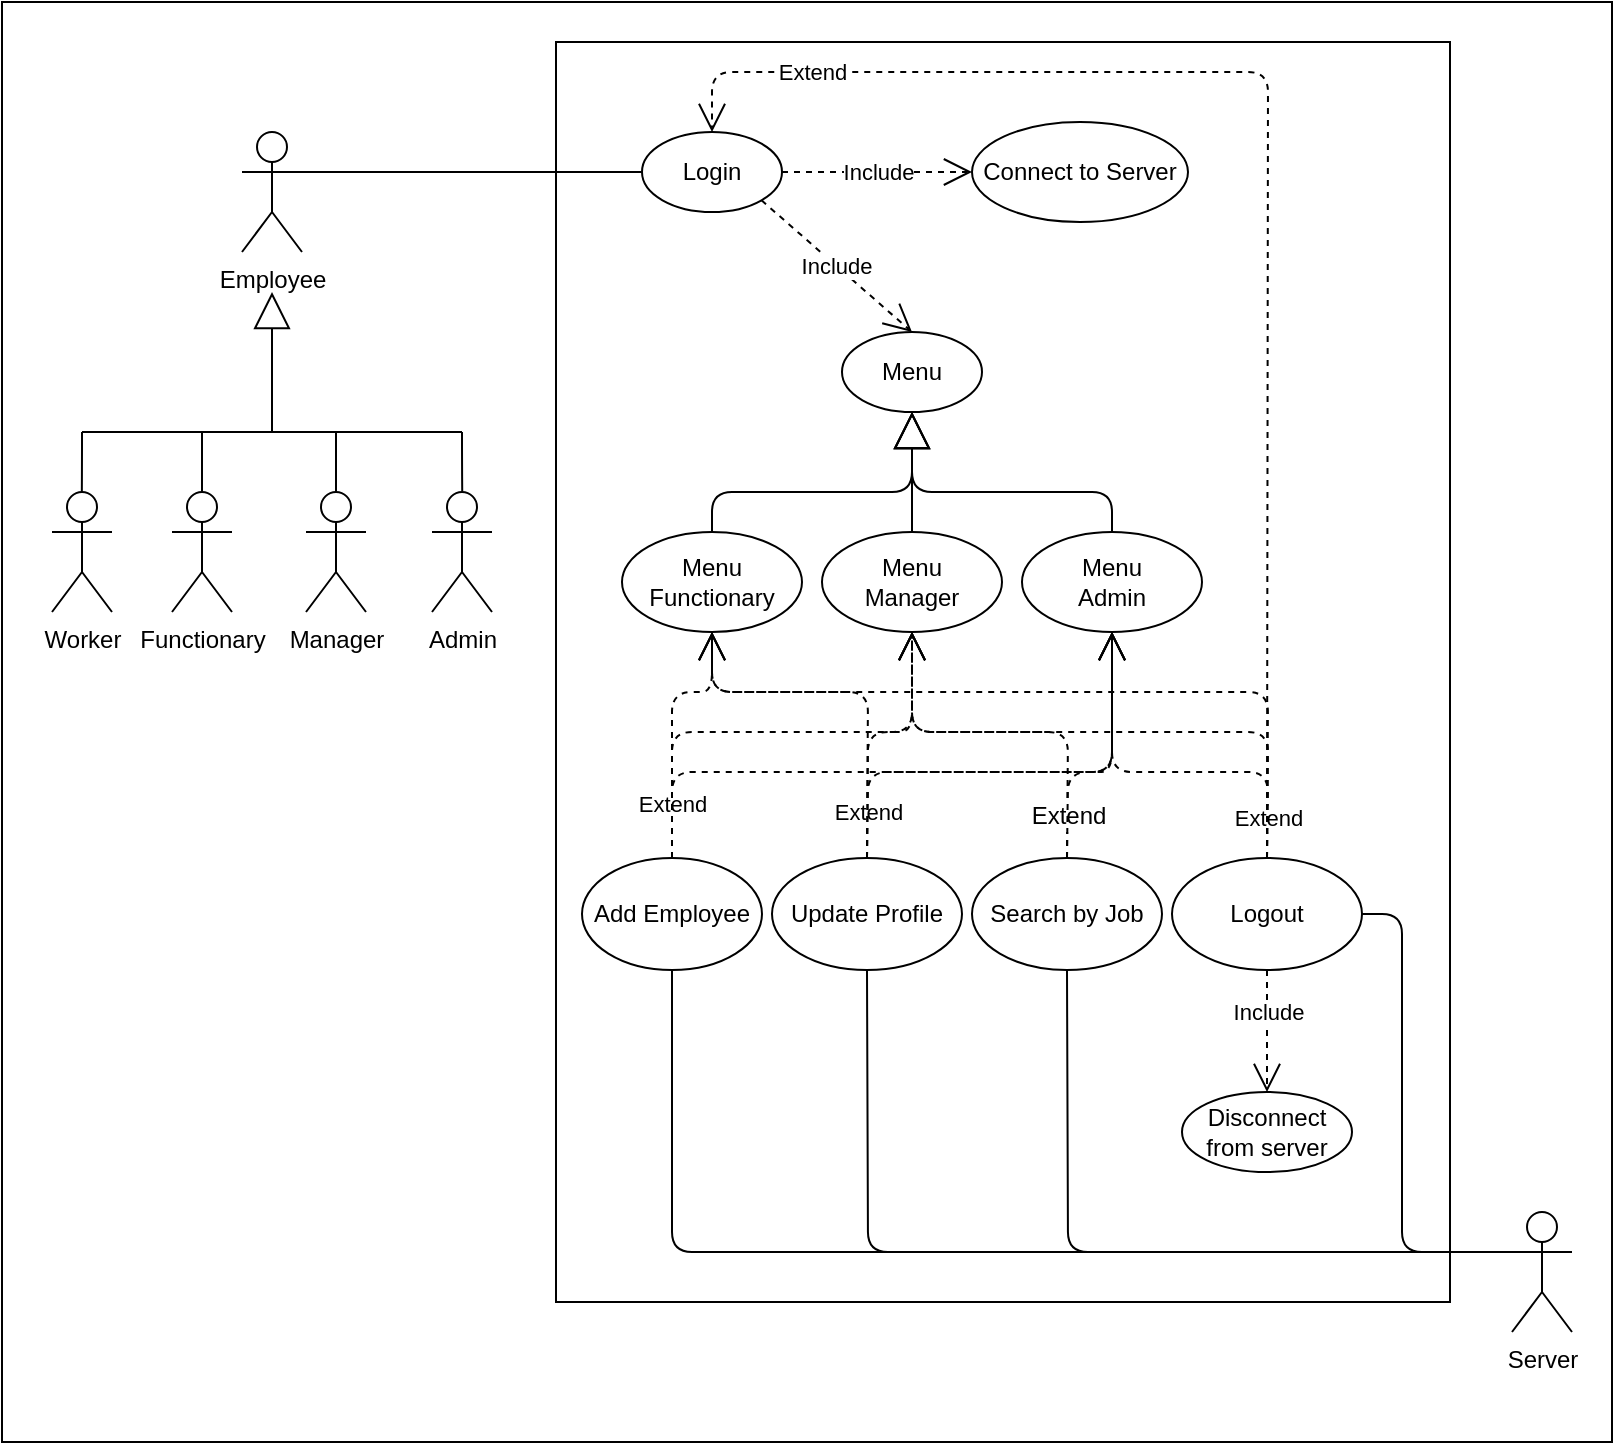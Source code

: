 <mxfile version="12.3.3" type="device" pages="1"><diagram id="P7MFc_Klz0dHiZ6AqUCq" name="Page-1"><mxGraphModel dx="2360" dy="955" grid="1" gridSize="10" guides="1" tooltips="1" connect="1" arrows="1" fold="1" page="1" pageScale="1" pageWidth="827" pageHeight="1169" math="0" shadow="0"><root><mxCell id="0"/><mxCell id="1" parent="0"/><mxCell id="JHqy1T_WxkKvqUwLt6Ci-87" value="" style="rounded=0;whiteSpace=wrap;html=1;" vertex="1" parent="1"><mxGeometry x="15" y="10" width="805" height="720" as="geometry"/></mxCell><mxCell id="97ZVmcaDSy8dr5DyS2JX-5" value="" style="rounded=0;whiteSpace=wrap;html=1;" parent="1" vertex="1"><mxGeometry x="292" y="30" width="447" height="630" as="geometry"/></mxCell><mxCell id="97ZVmcaDSy8dr5DyS2JX-6" value="Employee" style="shape=umlActor;verticalLabelPosition=bottom;labelBackgroundColor=#ffffff;verticalAlign=top;html=1;outlineConnect=0;" parent="1" vertex="1"><mxGeometry x="135" y="75" width="30" height="60" as="geometry"/></mxCell><mxCell id="97ZVmcaDSy8dr5DyS2JX-7" value="Worker" style="shape=umlActor;verticalLabelPosition=bottom;labelBackgroundColor=#ffffff;verticalAlign=top;html=1;outlineConnect=0;" parent="1" vertex="1"><mxGeometry x="40" y="255" width="30" height="60" as="geometry"/></mxCell><mxCell id="97ZVmcaDSy8dr5DyS2JX-8" value="Functionary" style="shape=umlActor;verticalLabelPosition=bottom;labelBackgroundColor=#ffffff;verticalAlign=top;html=1;outlineConnect=0;" parent="1" vertex="1"><mxGeometry x="100" y="255" width="30" height="60" as="geometry"/></mxCell><mxCell id="97ZVmcaDSy8dr5DyS2JX-10" value="Manager" style="shape=umlActor;verticalLabelPosition=bottom;labelBackgroundColor=#ffffff;verticalAlign=top;html=1;outlineConnect=0;" parent="1" vertex="1"><mxGeometry x="167" y="255" width="30" height="60" as="geometry"/></mxCell><mxCell id="97ZVmcaDSy8dr5DyS2JX-13" value="Admin" style="shape=umlActor;verticalLabelPosition=bottom;labelBackgroundColor=#ffffff;verticalAlign=top;html=1;outlineConnect=0;" parent="1" vertex="1"><mxGeometry x="230" y="255" width="30" height="60" as="geometry"/></mxCell><mxCell id="JHqy1T_WxkKvqUwLt6Ci-6" value="" style="endArrow=block;endSize=16;endFill=0;html=1;" edge="1" parent="1"><mxGeometry x="-0.062" y="-10" width="160" relative="1" as="geometry"><mxPoint x="150" y="225" as="sourcePoint"/><mxPoint x="150" y="155" as="targetPoint"/><Array as="points"/><mxPoint as="offset"/></mxGeometry></mxCell><mxCell id="JHqy1T_WxkKvqUwLt6Ci-11" value="" style="endArrow=none;html=1;edgeStyle=orthogonalEdgeStyle;" edge="1" parent="1"><mxGeometry relative="1" as="geometry"><mxPoint x="55" y="225" as="sourcePoint"/><mxPoint x="245" y="225" as="targetPoint"/></mxGeometry></mxCell><mxCell id="JHqy1T_WxkKvqUwLt6Ci-12" value="" style="resizable=0;html=1;align=left;verticalAlign=bottom;labelBackgroundColor=#ffffff;fontSize=10;" connectable="0" vertex="1" parent="JHqy1T_WxkKvqUwLt6Ci-11"><mxGeometry x="-1" relative="1" as="geometry"/></mxCell><mxCell id="JHqy1T_WxkKvqUwLt6Ci-13" value="" style="resizable=0;html=1;align=right;verticalAlign=bottom;labelBackgroundColor=#ffffff;fontSize=10;" connectable="0" vertex="1" parent="JHqy1T_WxkKvqUwLt6Ci-11"><mxGeometry x="1" relative="1" as="geometry"/></mxCell><mxCell id="JHqy1T_WxkKvqUwLt6Ci-14" value="" style="endArrow=none;html=1;edgeStyle=orthogonalEdgeStyle;entryX=0.5;entryY=0;entryDx=0;entryDy=0;entryPerimeter=0;" edge="1" parent="1"><mxGeometry relative="1" as="geometry"><mxPoint x="55" y="225" as="sourcePoint"/><mxPoint x="54.913" y="254.922" as="targetPoint"/><Array as="points"><mxPoint x="55" y="240"/><mxPoint x="55" y="240"/></Array></mxGeometry></mxCell><mxCell id="JHqy1T_WxkKvqUwLt6Ci-15" value="" style="resizable=0;html=1;align=left;verticalAlign=bottom;labelBackgroundColor=#ffffff;fontSize=10;" connectable="0" vertex="1" parent="JHqy1T_WxkKvqUwLt6Ci-14"><mxGeometry x="-1" relative="1" as="geometry"/></mxCell><mxCell id="JHqy1T_WxkKvqUwLt6Ci-16" value="" style="resizable=0;html=1;align=right;verticalAlign=bottom;labelBackgroundColor=#ffffff;fontSize=10;" connectable="0" vertex="1" parent="JHqy1T_WxkKvqUwLt6Ci-14"><mxGeometry x="1" relative="1" as="geometry"/></mxCell><mxCell id="JHqy1T_WxkKvqUwLt6Ci-17" value="" style="endArrow=none;html=1;edgeStyle=orthogonalEdgeStyle;entryX=0.5;entryY=0;entryDx=0;entryDy=0;entryPerimeter=0;" edge="1" parent="1"><mxGeometry relative="1" as="geometry"><mxPoint x="115" y="225.2" as="sourcePoint"/><mxPoint x="115" y="254.8" as="targetPoint"/><Array as="points"><mxPoint x="115" y="240"/><mxPoint x="115" y="240"/></Array></mxGeometry></mxCell><mxCell id="JHqy1T_WxkKvqUwLt6Ci-18" value="" style="resizable=0;html=1;align=left;verticalAlign=bottom;labelBackgroundColor=#ffffff;fontSize=10;" connectable="0" vertex="1" parent="JHqy1T_WxkKvqUwLt6Ci-17"><mxGeometry x="-1" relative="1" as="geometry"/></mxCell><mxCell id="JHqy1T_WxkKvqUwLt6Ci-19" value="" style="resizable=0;html=1;align=right;verticalAlign=bottom;labelBackgroundColor=#ffffff;fontSize=10;" connectable="0" vertex="1" parent="JHqy1T_WxkKvqUwLt6Ci-17"><mxGeometry x="1" relative="1" as="geometry"/></mxCell><mxCell id="JHqy1T_WxkKvqUwLt6Ci-20" value="" style="endArrow=none;html=1;edgeStyle=orthogonalEdgeStyle;entryX=0.5;entryY=0;entryDx=0;entryDy=0;entryPerimeter=0;" edge="1" parent="1"><mxGeometry relative="1" as="geometry"><mxPoint x="182" y="225.2" as="sourcePoint"/><mxPoint x="182" y="254.8" as="targetPoint"/><Array as="points"><mxPoint x="182" y="240"/><mxPoint x="182" y="240"/></Array></mxGeometry></mxCell><mxCell id="JHqy1T_WxkKvqUwLt6Ci-21" value="" style="resizable=0;html=1;align=left;verticalAlign=bottom;labelBackgroundColor=#ffffff;fontSize=10;" connectable="0" vertex="1" parent="JHqy1T_WxkKvqUwLt6Ci-20"><mxGeometry x="-1" relative="1" as="geometry"/></mxCell><mxCell id="JHqy1T_WxkKvqUwLt6Ci-22" value="" style="resizable=0;html=1;align=right;verticalAlign=bottom;labelBackgroundColor=#ffffff;fontSize=10;" connectable="0" vertex="1" parent="JHqy1T_WxkKvqUwLt6Ci-20"><mxGeometry x="1" relative="1" as="geometry"/></mxCell><mxCell id="JHqy1T_WxkKvqUwLt6Ci-23" value="" style="endArrow=none;html=1;edgeStyle=orthogonalEdgeStyle;entryX=0.5;entryY=0;entryDx=0;entryDy=0;entryPerimeter=0;" edge="1" parent="1"><mxGeometry relative="1" as="geometry"><mxPoint x="245" y="225" as="sourcePoint"/><mxPoint x="245.111" y="254.667" as="targetPoint"/><Array as="points"><mxPoint x="245" y="240"/><mxPoint x="245" y="240"/></Array></mxGeometry></mxCell><mxCell id="JHqy1T_WxkKvqUwLt6Ci-24" value="" style="resizable=0;html=1;align=left;verticalAlign=bottom;labelBackgroundColor=#ffffff;fontSize=10;" connectable="0" vertex="1" parent="JHqy1T_WxkKvqUwLt6Ci-23"><mxGeometry x="-1" relative="1" as="geometry"/></mxCell><mxCell id="JHqy1T_WxkKvqUwLt6Ci-25" value="" style="resizable=0;html=1;align=right;verticalAlign=bottom;labelBackgroundColor=#ffffff;fontSize=10;" connectable="0" vertex="1" parent="JHqy1T_WxkKvqUwLt6Ci-23"><mxGeometry x="1" relative="1" as="geometry"/></mxCell><mxCell id="JHqy1T_WxkKvqUwLt6Ci-26" value="Login" style="ellipse;whiteSpace=wrap;html=1;" vertex="1" parent="1"><mxGeometry x="335" y="75" width="70" height="40" as="geometry"/></mxCell><mxCell id="JHqy1T_WxkKvqUwLt6Ci-29" value="Menu" style="ellipse;whiteSpace=wrap;html=1;" vertex="1" parent="1"><mxGeometry x="435" y="175" width="70" height="40" as="geometry"/></mxCell><mxCell id="JHqy1T_WxkKvqUwLt6Ci-27" value="" style="endArrow=none;html=1;entryX=0;entryY=0.5;entryDx=0;entryDy=0;exitX=1;exitY=0.333;exitDx=0;exitDy=0;exitPerimeter=0;" edge="1" parent="1" source="97ZVmcaDSy8dr5DyS2JX-6" target="JHqy1T_WxkKvqUwLt6Ci-26"><mxGeometry width="50" height="50" relative="1" as="geometry"><mxPoint x="205" y="126.5" as="sourcePoint"/><mxPoint x="255" y="76.5" as="targetPoint"/></mxGeometry></mxCell><mxCell id="JHqy1T_WxkKvqUwLt6Ci-31" value="Include" style="endArrow=open;endSize=12;dashed=1;html=1;exitX=1;exitY=1;exitDx=0;exitDy=0;entryX=0.5;entryY=0;entryDx=0;entryDy=0;" edge="1" parent="1" source="JHqy1T_WxkKvqUwLt6Ci-26" target="JHqy1T_WxkKvqUwLt6Ci-29"><mxGeometry width="160" relative="1" as="geometry"><mxPoint x="425" y="125" as="sourcePoint"/><mxPoint x="585" y="125" as="targetPoint"/></mxGeometry></mxCell><mxCell id="JHqy1T_WxkKvqUwLt6Ci-32" value="Menu Functionary" style="ellipse;whiteSpace=wrap;html=1;" vertex="1" parent="1"><mxGeometry x="325" y="275" width="90" height="50" as="geometry"/></mxCell><mxCell id="JHqy1T_WxkKvqUwLt6Ci-33" value="Menu &lt;br&gt;Manager" style="ellipse;whiteSpace=wrap;html=1;" vertex="1" parent="1"><mxGeometry x="425" y="275" width="90" height="50" as="geometry"/></mxCell><mxCell id="JHqy1T_WxkKvqUwLt6Ci-34" value="Menu &lt;br&gt;Admin" style="ellipse;whiteSpace=wrap;html=1;" vertex="1" parent="1"><mxGeometry x="525" y="275" width="90" height="50" as="geometry"/></mxCell><mxCell id="JHqy1T_WxkKvqUwLt6Ci-51" value="" style="endArrow=block;endSize=16;endFill=0;html=1;exitX=0.5;exitY=0;exitDx=0;exitDy=0;entryX=0.5;entryY=1;entryDx=0;entryDy=0;" edge="1" parent="1" source="JHqy1T_WxkKvqUwLt6Ci-32" target="JHqy1T_WxkKvqUwLt6Ci-29"><mxGeometry width="160" relative="1" as="geometry"><mxPoint x="355" y="385" as="sourcePoint"/><mxPoint x="515" y="385" as="targetPoint"/><Array as="points"><mxPoint x="370" y="255"/><mxPoint x="470" y="255"/></Array></mxGeometry></mxCell><mxCell id="JHqy1T_WxkKvqUwLt6Ci-52" value="" style="endArrow=block;endSize=16;endFill=0;html=1;exitX=0.5;exitY=0;exitDx=0;exitDy=0;entryX=0.5;entryY=1;entryDx=0;entryDy=0;" edge="1" parent="1" source="JHqy1T_WxkKvqUwLt6Ci-34" target="JHqy1T_WxkKvqUwLt6Ci-29"><mxGeometry width="160" relative="1" as="geometry"><mxPoint x="380" y="285" as="sourcePoint"/><mxPoint x="485" y="225" as="targetPoint"/><Array as="points"><mxPoint x="570" y="255"/><mxPoint x="470" y="255"/></Array></mxGeometry></mxCell><mxCell id="JHqy1T_WxkKvqUwLt6Ci-53" value="" style="endArrow=block;endSize=16;endFill=0;html=1;exitX=0.5;exitY=0;exitDx=0;exitDy=0;entryX=0.5;entryY=1;entryDx=0;entryDy=0;" edge="1" parent="1" source="JHqy1T_WxkKvqUwLt6Ci-33" target="JHqy1T_WxkKvqUwLt6Ci-29"><mxGeometry width="160" relative="1" as="geometry"><mxPoint x="380" y="285" as="sourcePoint"/><mxPoint x="485" y="225" as="targetPoint"/><Array as="points"/></mxGeometry></mxCell><mxCell id="JHqy1T_WxkKvqUwLt6Ci-54" value="Add Employee" style="ellipse;whiteSpace=wrap;html=1;" vertex="1" parent="1"><mxGeometry x="305" y="438" width="90" height="56" as="geometry"/></mxCell><mxCell id="JHqy1T_WxkKvqUwLt6Ci-55" value="Update Profile" style="ellipse;whiteSpace=wrap;html=1;" vertex="1" parent="1"><mxGeometry x="400" y="438" width="95" height="56" as="geometry"/></mxCell><mxCell id="JHqy1T_WxkKvqUwLt6Ci-57" value="Search by Job" style="ellipse;whiteSpace=wrap;html=1;" vertex="1" parent="1"><mxGeometry x="500" y="438" width="95" height="56" as="geometry"/></mxCell><mxCell id="JHqy1T_WxkKvqUwLt6Ci-58" value="Logout" style="ellipse;whiteSpace=wrap;html=1;" vertex="1" parent="1"><mxGeometry x="600" y="438" width="95" height="56" as="geometry"/></mxCell><mxCell id="JHqy1T_WxkKvqUwLt6Ci-59" value="Extend" style="endArrow=open;endSize=12;dashed=1;html=1;entryX=0.5;entryY=1;entryDx=0;entryDy=0;exitX=0.5;exitY=0;exitDx=0;exitDy=0;" edge="1" parent="1" source="JHqy1T_WxkKvqUwLt6Ci-54" target="JHqy1T_WxkKvqUwLt6Ci-32"><mxGeometry x="-0.591" width="160" relative="1" as="geometry"><mxPoint x="335" y="365" as="sourcePoint"/><mxPoint x="495" y="365" as="targetPoint"/><Array as="points"><mxPoint x="350" y="355"/><mxPoint x="370" y="355"/></Array><mxPoint as="offset"/></mxGeometry></mxCell><mxCell id="JHqy1T_WxkKvqUwLt6Ci-60" value="Extend" style="endArrow=open;endSize=12;dashed=1;html=1;exitX=0.5;exitY=0;exitDx=0;exitDy=0;entryX=0.5;entryY=1;entryDx=0;entryDy=0;" edge="1" parent="1" source="JHqy1T_WxkKvqUwLt6Ci-55" target="JHqy1T_WxkKvqUwLt6Ci-32"><mxGeometry x="-0.753" width="160" relative="1" as="geometry"><mxPoint x="360" y="403" as="sourcePoint"/><mxPoint x="375" y="325" as="targetPoint"/><Array as="points"><mxPoint x="448" y="355"/><mxPoint x="370" y="355"/></Array><mxPoint as="offset"/></mxGeometry></mxCell><mxCell id="JHqy1T_WxkKvqUwLt6Ci-61" value="Extend" style="endArrow=open;endSize=12;dashed=1;html=1;exitX=0.5;exitY=0;exitDx=0;exitDy=0;entryX=0.5;entryY=1;entryDx=0;entryDy=0;" edge="1" parent="1" source="JHqy1T_WxkKvqUwLt6Ci-58" target="JHqy1T_WxkKvqUwLt6Ci-32"><mxGeometry x="-0.896" width="160" relative="1" as="geometry"><mxPoint x="457.5" y="403" as="sourcePoint"/><mxPoint x="380" y="335" as="targetPoint"/><Array as="points"><mxPoint x="648" y="355"/><mxPoint x="370" y="355"/></Array><mxPoint as="offset"/></mxGeometry></mxCell><mxCell id="JHqy1T_WxkKvqUwLt6Ci-63" value="" style="endArrow=open;endSize=12;dashed=1;html=1;entryX=0.5;entryY=1;entryDx=0;entryDy=0;exitX=0.5;exitY=0;exitDx=0;exitDy=0;" edge="1" parent="1" source="JHqy1T_WxkKvqUwLt6Ci-55" target="JHqy1T_WxkKvqUwLt6Ci-33"><mxGeometry x="0.18" y="-18" width="160" relative="1" as="geometry"><mxPoint x="447.5" y="425" as="sourcePoint"/><mxPoint x="467.5" y="325" as="targetPoint"/><Array as="points"><mxPoint x="448" y="375"/><mxPoint x="470" y="375"/></Array><mxPoint x="-3" y="10" as="offset"/></mxGeometry></mxCell><mxCell id="JHqy1T_WxkKvqUwLt6Ci-64" value="" style="endArrow=open;endSize=12;dashed=1;html=1;entryX=0.5;entryY=1;entryDx=0;entryDy=0;exitX=0.5;exitY=0;exitDx=0;exitDy=0;" edge="1" parent="1" source="JHqy1T_WxkKvqUwLt6Ci-54" target="JHqy1T_WxkKvqUwLt6Ci-33"><mxGeometry x="0.18" y="-18" width="160" relative="1" as="geometry"><mxPoint x="465" y="435" as="sourcePoint"/><mxPoint x="487.5" y="335" as="targetPoint"/><Array as="points"><mxPoint x="350" y="375"/><mxPoint x="470" y="375"/></Array><mxPoint x="-3" y="10" as="offset"/></mxGeometry></mxCell><mxCell id="JHqy1T_WxkKvqUwLt6Ci-65" value="" style="endArrow=open;endSize=12;dashed=1;html=1;entryX=0.5;entryY=1;entryDx=0;entryDy=0;exitX=0.5;exitY=0;exitDx=0;exitDy=0;" edge="1" parent="1" source="JHqy1T_WxkKvqUwLt6Ci-57" target="JHqy1T_WxkKvqUwLt6Ci-33"><mxGeometry x="0.18" y="-18" width="160" relative="1" as="geometry"><mxPoint x="360" y="435" as="sourcePoint"/><mxPoint x="480" y="335" as="targetPoint"/><Array as="points"><mxPoint x="548" y="375"/><mxPoint x="470" y="375"/></Array><mxPoint x="-3" y="10" as="offset"/></mxGeometry></mxCell><mxCell id="JHqy1T_WxkKvqUwLt6Ci-67" value="Extend" style="text;html=1;align=center;verticalAlign=middle;resizable=0;points=[];;labelBackgroundColor=#ffffff;" vertex="1" connectable="0" parent="JHqy1T_WxkKvqUwLt6Ci-65"><mxGeometry x="-0.818" y="1" relative="1" as="geometry"><mxPoint x="1" y="-3.5" as="offset"/></mxGeometry></mxCell><mxCell id="JHqy1T_WxkKvqUwLt6Ci-66" value="" style="endArrow=open;endSize=12;dashed=1;html=1;entryX=0.5;entryY=1;entryDx=0;entryDy=0;exitX=0.5;exitY=0;exitDx=0;exitDy=0;" edge="1" parent="1" source="JHqy1T_WxkKvqUwLt6Ci-58" target="JHqy1T_WxkKvqUwLt6Ci-33"><mxGeometry x="0.18" y="-18" width="160" relative="1" as="geometry"><mxPoint x="557.5" y="435" as="sourcePoint"/><mxPoint x="480" y="335" as="targetPoint"/><Array as="points"><mxPoint x="648" y="375"/><mxPoint x="470" y="375"/></Array><mxPoint x="-3" y="10" as="offset"/></mxGeometry></mxCell><mxCell id="JHqy1T_WxkKvqUwLt6Ci-68" value="" style="endArrow=open;endSize=12;dashed=1;html=1;entryX=0.5;entryY=1;entryDx=0;entryDy=0;exitX=0.5;exitY=0;exitDx=0;exitDy=0;" edge="1" parent="1" source="JHqy1T_WxkKvqUwLt6Ci-58" target="JHqy1T_WxkKvqUwLt6Ci-34"><mxGeometry x="0.18" y="-18" width="160" relative="1" as="geometry"><mxPoint x="595" y="425" as="sourcePoint"/><mxPoint x="480" y="335" as="targetPoint"/><Array as="points"><mxPoint x="648" y="395"/><mxPoint x="570" y="395"/></Array><mxPoint x="-3" y="10" as="offset"/></mxGeometry></mxCell><mxCell id="JHqy1T_WxkKvqUwLt6Ci-70" value="" style="endArrow=open;endSize=12;dashed=1;html=1;entryX=0.5;entryY=1;entryDx=0;entryDy=0;exitX=0.5;exitY=0;exitDx=0;exitDy=0;" edge="1" parent="1" source="JHqy1T_WxkKvqUwLt6Ci-54" target="JHqy1T_WxkKvqUwLt6Ci-34"><mxGeometry x="0.18" y="-18" width="160" relative="1" as="geometry"><mxPoint x="360" y="435" as="sourcePoint"/><mxPoint x="480" y="335" as="targetPoint"/><Array as="points"><mxPoint x="350" y="395"/><mxPoint x="570" y="395"/></Array><mxPoint x="-3" y="10" as="offset"/></mxGeometry></mxCell><mxCell id="JHqy1T_WxkKvqUwLt6Ci-71" value="" style="endArrow=open;endSize=12;dashed=1;html=1;entryX=0.5;entryY=1;entryDx=0;entryDy=0;exitX=0.5;exitY=0;exitDx=0;exitDy=0;" edge="1" parent="1" source="JHqy1T_WxkKvqUwLt6Ci-55" target="JHqy1T_WxkKvqUwLt6Ci-34"><mxGeometry x="0.18" y="-18" width="160" relative="1" as="geometry"><mxPoint x="360" y="435" as="sourcePoint"/><mxPoint x="580" y="335" as="targetPoint"/><Array as="points"><mxPoint x="448" y="395"/><mxPoint x="570" y="395"/></Array><mxPoint x="-3" y="10" as="offset"/></mxGeometry></mxCell><mxCell id="JHqy1T_WxkKvqUwLt6Ci-72" value="" style="endArrow=open;endSize=12;dashed=1;html=1;entryX=0.5;entryY=1;entryDx=0;entryDy=0;exitX=0.5;exitY=0;exitDx=0;exitDy=0;" edge="1" parent="1" source="JHqy1T_WxkKvqUwLt6Ci-57" target="JHqy1T_WxkKvqUwLt6Ci-34"><mxGeometry x="0.18" y="-18" width="160" relative="1" as="geometry"><mxPoint x="457.5" y="435" as="sourcePoint"/><mxPoint x="580" y="335" as="targetPoint"/><Array as="points"><mxPoint x="548" y="395"/><mxPoint x="570" y="395"/></Array><mxPoint x="-3" y="10" as="offset"/></mxGeometry></mxCell><mxCell id="JHqy1T_WxkKvqUwLt6Ci-73" value="Disconnect&lt;br&gt;from server" style="ellipse;whiteSpace=wrap;html=1;rounded=0;" vertex="1" parent="1"><mxGeometry x="605" y="555" width="85" height="40" as="geometry"/></mxCell><mxCell id="JHqy1T_WxkKvqUwLt6Ci-74" value="Include" style="endArrow=open;endSize=12;dashed=1;html=1;exitX=1;exitY=0.5;exitDx=0;exitDy=0;entryX=0;entryY=0.5;entryDx=0;entryDy=0;" edge="1" parent="1" source="JHqy1T_WxkKvqUwLt6Ci-26" target="JHqy1T_WxkKvqUwLt6Ci-75"><mxGeometry width="160" relative="1" as="geometry"><mxPoint x="439.564" y="82.247" as="sourcePoint"/><mxPoint x="515" y="148.0" as="targetPoint"/></mxGeometry></mxCell><mxCell id="JHqy1T_WxkKvqUwLt6Ci-75" value="Connect to Server" style="ellipse;whiteSpace=wrap;html=1;rounded=0;" vertex="1" parent="1"><mxGeometry x="500" y="70" width="108" height="50" as="geometry"/></mxCell><mxCell id="JHqy1T_WxkKvqUwLt6Ci-76" value="Include" style="endArrow=open;endSize=12;dashed=1;html=1;entryX=0.5;entryY=0;entryDx=0;entryDy=0;exitX=0.5;exitY=1;exitDx=0;exitDy=0;" edge="1" parent="1" source="JHqy1T_WxkKvqUwLt6Ci-58" target="JHqy1T_WxkKvqUwLt6Ci-73"><mxGeometry x="-0.311" width="160" relative="1" as="geometry"><mxPoint x="465" y="585" as="sourcePoint"/><mxPoint x="560.0" y="585" as="targetPoint"/><mxPoint as="offset"/></mxGeometry></mxCell><mxCell id="JHqy1T_WxkKvqUwLt6Ci-77" value="Server" style="shape=umlActor;verticalLabelPosition=bottom;labelBackgroundColor=#ffffff;verticalAlign=top;html=1;outlineConnect=0;rounded=0;" vertex="1" parent="1"><mxGeometry x="770" y="615" width="30" height="60" as="geometry"/></mxCell><mxCell id="JHqy1T_WxkKvqUwLt6Ci-78" value="" style="endArrow=none;html=1;entryX=0.5;entryY=1;entryDx=0;entryDy=0;exitX=0;exitY=0.333;exitDx=0;exitDy=0;exitPerimeter=0;" edge="1" parent="1" source="JHqy1T_WxkKvqUwLt6Ci-77" target="JHqy1T_WxkKvqUwLt6Ci-54"><mxGeometry width="50" height="50" relative="1" as="geometry"><mxPoint x="350" y="635" as="sourcePoint"/><mxPoint x="400" y="585" as="targetPoint"/><Array as="points"><mxPoint x="350" y="635"/></Array></mxGeometry></mxCell><mxCell id="JHqy1T_WxkKvqUwLt6Ci-79" value="" style="endArrow=none;html=1;entryX=0.5;entryY=1;entryDx=0;entryDy=0;exitX=0;exitY=0.333;exitDx=0;exitDy=0;exitPerimeter=0;" edge="1" parent="1" source="JHqy1T_WxkKvqUwLt6Ci-77" target="JHqy1T_WxkKvqUwLt6Ci-55"><mxGeometry width="50" height="50" relative="1" as="geometry"><mxPoint x="425" y="575" as="sourcePoint"/><mxPoint x="475" y="525" as="targetPoint"/><Array as="points"><mxPoint x="448" y="635"/></Array></mxGeometry></mxCell><mxCell id="JHqy1T_WxkKvqUwLt6Ci-80" value="" style="endArrow=none;html=1;entryX=0.5;entryY=1;entryDx=0;entryDy=0;exitX=0;exitY=0.333;exitDx=0;exitDy=0;exitPerimeter=0;" edge="1" parent="1" source="JHqy1T_WxkKvqUwLt6Ci-77" target="JHqy1T_WxkKvqUwLt6Ci-57"><mxGeometry width="50" height="50" relative="1" as="geometry"><mxPoint x="504" y="565" as="sourcePoint"/><mxPoint x="554" y="515" as="targetPoint"/><Array as="points"><mxPoint x="548" y="635"/></Array></mxGeometry></mxCell><mxCell id="JHqy1T_WxkKvqUwLt6Ci-81" value="" style="endArrow=none;html=1;entryX=1;entryY=0.5;entryDx=0;entryDy=0;exitX=0;exitY=0.333;exitDx=0;exitDy=0;exitPerimeter=0;" edge="1" parent="1" source="JHqy1T_WxkKvqUwLt6Ci-77" target="JHqy1T_WxkKvqUwLt6Ci-58"><mxGeometry width="50" height="50" relative="1" as="geometry"><mxPoint x="575" y="625" as="sourcePoint"/><mxPoint x="625" y="575" as="targetPoint"/><Array as="points"><mxPoint x="715" y="635"/><mxPoint x="715" y="466"/></Array></mxGeometry></mxCell><mxCell id="JHqy1T_WxkKvqUwLt6Ci-84" value="Extend" style="endArrow=open;endSize=12;dashed=1;html=1;entryX=0.5;entryY=0;entryDx=0;entryDy=0;exitX=0.5;exitY=0;exitDx=0;exitDy=0;" edge="1" parent="1" source="JHqy1T_WxkKvqUwLt6Ci-58" target="JHqy1T_WxkKvqUwLt6Ci-26"><mxGeometry x="0.772" width="160" relative="1" as="geometry"><mxPoint x="360" y="448" as="sourcePoint"/><mxPoint x="380" y="335" as="targetPoint"/><Array as="points"><mxPoint x="648" y="45"/><mxPoint x="370" y="45"/></Array><mxPoint as="offset"/></mxGeometry></mxCell></root></mxGraphModel></diagram></mxfile>